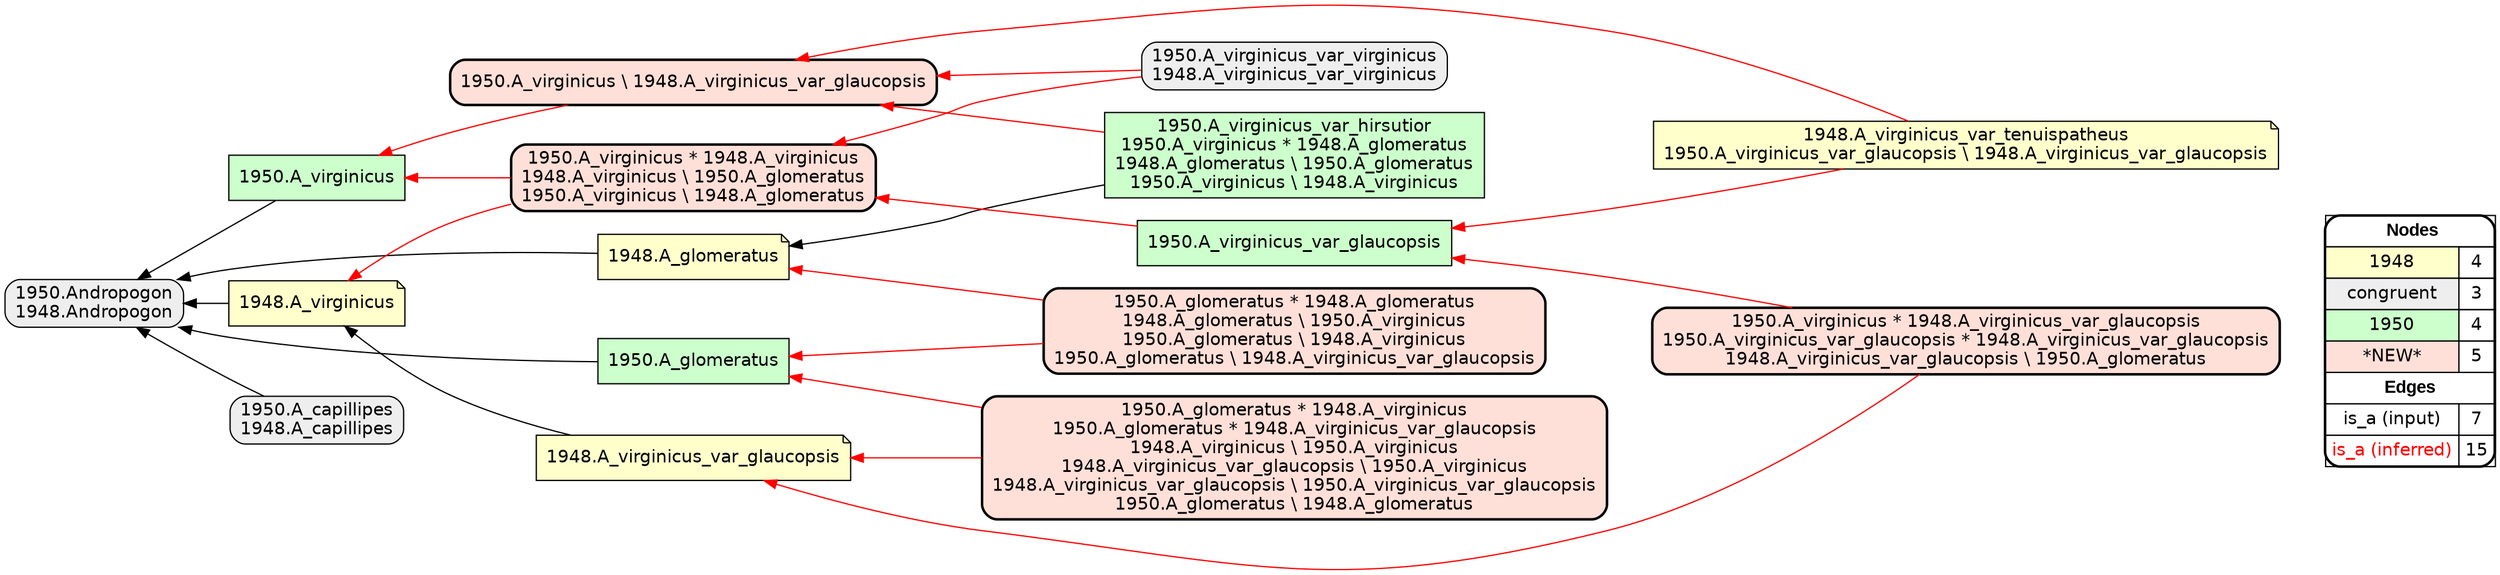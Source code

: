 digraph{
rankdir=RL
node[shape=note style=filled fillcolor="#FFFFCC" fontname="helvetica"] 
"1948.A_virginicus"
"1948.A_glomeratus"
"1948.A_virginicus_var_tenuispatheus\n1950.A_virginicus_var_glaucopsis \\ 1948.A_virginicus_var_glaucopsis"
"1948.A_virginicus_var_glaucopsis"
node[shape=box style="filled,rounded" fillcolor="#EEEEEE" fontname="helvetica"] 
"1950.Andropogon\n1948.Andropogon"
"1950.A_capillipes\n1948.A_capillipes"
"1950.A_virginicus_var_virginicus\n1948.A_virginicus_var_virginicus"
node[shape=box style=filled fillcolor="#CCFFCC" fontname="helvetica"] 
"1950.A_virginicus_var_hirsutior\n1950.A_virginicus * 1948.A_glomeratus\n1948.A_glomeratus \\ 1950.A_glomeratus\n1950.A_virginicus \\ 1948.A_virginicus"
"1950.A_virginicus"
"1950.A_virginicus_var_glaucopsis"
"1950.A_glomeratus"
node[shape=box style="filled,rounded,bold" fillcolor="#FFE0D8" fontname="helvetica"] 
"1950.A_virginicus * 1948.A_virginicus_var_glaucopsis\n1950.A_virginicus_var_glaucopsis * 1948.A_virginicus_var_glaucopsis\n1948.A_virginicus_var_glaucopsis \\ 1950.A_glomeratus"
"1950.A_virginicus \\ 1948.A_virginicus_var_glaucopsis"
"1950.A_glomeratus * 1948.A_glomeratus\n1948.A_glomeratus \\ 1950.A_virginicus\n1950.A_glomeratus \\ 1948.A_virginicus\n1950.A_glomeratus \\ 1948.A_virginicus_var_glaucopsis"
"1950.A_glomeratus * 1948.A_virginicus\n1950.A_glomeratus * 1948.A_virginicus_var_glaucopsis\n1948.A_virginicus \\ 1950.A_virginicus\n1948.A_virginicus_var_glaucopsis \\ 1950.A_virginicus\n1948.A_virginicus_var_glaucopsis \\ 1950.A_virginicus_var_glaucopsis\n1950.A_glomeratus \\ 1948.A_glomeratus"
"1950.A_virginicus * 1948.A_virginicus\n1948.A_virginicus \\ 1950.A_glomeratus\n1950.A_virginicus \\ 1948.A_glomeratus"
edge[arrowhead=normal style=dotted color="#000000" constraint=true penwidth=1]
edge[arrowhead=normal style=solid color="#000000" constraint=true penwidth=1]
"1948.A_virginicus" -> "1950.Andropogon\n1948.Andropogon"
"1948.A_glomeratus" -> "1950.Andropogon\n1948.Andropogon"
"1950.A_glomeratus" -> "1950.Andropogon\n1948.Andropogon"
"1950.A_capillipes\n1948.A_capillipes" -> "1950.Andropogon\n1948.Andropogon"
"1950.A_virginicus" -> "1950.Andropogon\n1948.Andropogon"
"1948.A_virginicus_var_glaucopsis" -> "1948.A_virginicus"
"1950.A_virginicus_var_hirsutior\n1950.A_virginicus * 1948.A_glomeratus\n1948.A_glomeratus \\ 1950.A_glomeratus\n1950.A_virginicus \\ 1948.A_virginicus" -> "1948.A_glomeratus"
edge[arrowhead=normal style=solid color="#FF0000" constraint=true penwidth=1]
"1950.A_virginicus * 1948.A_virginicus\n1948.A_virginicus \\ 1950.A_glomeratus\n1950.A_virginicus \\ 1948.A_glomeratus" -> "1948.A_virginicus"
"1950.A_virginicus * 1948.A_virginicus_var_glaucopsis\n1950.A_virginicus_var_glaucopsis * 1948.A_virginicus_var_glaucopsis\n1948.A_virginicus_var_glaucopsis \\ 1950.A_glomeratus" -> "1948.A_virginicus_var_glaucopsis"
"1950.A_glomeratus * 1948.A_virginicus\n1950.A_glomeratus * 1948.A_virginicus_var_glaucopsis\n1948.A_virginicus \\ 1950.A_virginicus\n1948.A_virginicus_var_glaucopsis \\ 1950.A_virginicus\n1948.A_virginicus_var_glaucopsis \\ 1950.A_virginicus_var_glaucopsis\n1950.A_glomeratus \\ 1948.A_glomeratus" -> "1950.A_glomeratus"
"1950.A_virginicus * 1948.A_virginicus\n1948.A_virginicus \\ 1950.A_glomeratus\n1950.A_virginicus \\ 1948.A_glomeratus" -> "1950.A_virginicus"
"1950.A_virginicus_var_hirsutior\n1950.A_virginicus * 1948.A_glomeratus\n1948.A_glomeratus \\ 1950.A_glomeratus\n1950.A_virginicus \\ 1948.A_virginicus" -> "1950.A_virginicus \\ 1948.A_virginicus_var_glaucopsis"
"1950.A_virginicus_var_virginicus\n1948.A_virginicus_var_virginicus" -> "1950.A_virginicus * 1948.A_virginicus\n1948.A_virginicus \\ 1950.A_glomeratus\n1950.A_virginicus \\ 1948.A_glomeratus"
"1948.A_virginicus_var_tenuispatheus\n1950.A_virginicus_var_glaucopsis \\ 1948.A_virginicus_var_glaucopsis" -> "1950.A_virginicus_var_glaucopsis"
"1950.A_virginicus \\ 1948.A_virginicus_var_glaucopsis" -> "1950.A_virginicus"
"1950.A_glomeratus * 1948.A_virginicus\n1950.A_glomeratus * 1948.A_virginicus_var_glaucopsis\n1948.A_virginicus \\ 1950.A_virginicus\n1948.A_virginicus_var_glaucopsis \\ 1950.A_virginicus\n1948.A_virginicus_var_glaucopsis \\ 1950.A_virginicus_var_glaucopsis\n1950.A_glomeratus \\ 1948.A_glomeratus" -> "1948.A_virginicus_var_glaucopsis"
"1950.A_virginicus_var_glaucopsis" -> "1950.A_virginicus * 1948.A_virginicus\n1948.A_virginicus \\ 1950.A_glomeratus\n1950.A_virginicus \\ 1948.A_glomeratus"
"1950.A_glomeratus * 1948.A_glomeratus\n1948.A_glomeratus \\ 1950.A_virginicus\n1950.A_glomeratus \\ 1948.A_virginicus\n1950.A_glomeratus \\ 1948.A_virginicus_var_glaucopsis" -> "1950.A_glomeratus"
"1948.A_virginicus_var_tenuispatheus\n1950.A_virginicus_var_glaucopsis \\ 1948.A_virginicus_var_glaucopsis" -> "1950.A_virginicus \\ 1948.A_virginicus_var_glaucopsis"
"1950.A_virginicus_var_virginicus\n1948.A_virginicus_var_virginicus" -> "1950.A_virginicus \\ 1948.A_virginicus_var_glaucopsis"
"1950.A_glomeratus * 1948.A_glomeratus\n1948.A_glomeratus \\ 1950.A_virginicus\n1950.A_glomeratus \\ 1948.A_virginicus\n1950.A_glomeratus \\ 1948.A_virginicus_var_glaucopsis" -> "1948.A_glomeratus"
"1950.A_virginicus * 1948.A_virginicus_var_glaucopsis\n1950.A_virginicus_var_glaucopsis * 1948.A_virginicus_var_glaucopsis\n1948.A_virginicus_var_glaucopsis \\ 1950.A_glomeratus" -> "1950.A_virginicus_var_glaucopsis"
node[shape=box] 
{rank=source Legend [fillcolor= white margin=0 label=< 
 <TABLE BORDER="0" CELLBORDER="1" CELLSPACING="0" CELLPADDING="4"> 
<TR> <TD COLSPAN="2"><font face="Arial Black"> Nodes</font></TD> </TR> 
<TR> 
 <TD bgcolor="#FFFFCC" fontname="helvetica">1948</TD> 
 <TD>4</TD> 
 </TR> 
<TR> 
 <TD bgcolor="#EEEEEE" fontname="helvetica">congruent</TD> 
 <TD>3</TD> 
 </TR> 
<TR> 
 <TD bgcolor="#CCFFCC" fontname="helvetica">1950</TD> 
 <TD>4</TD> 
 </TR> 
<TR> 
 <TD bgcolor="#FFE0D8" fontname="helvetica">*NEW*</TD> 
 <TD>5</TD> 
 </TR> 
<TR> <TD COLSPAN="2"><font face = "Arial Black"> Edges </font></TD> </TR> 
<TR> 
 <TD><font color ="#000000">is_a (input)</font></TD><TD>7</TD>
</TR>
<TR> 
 <TD><font color ="#FF0000">is_a (inferred)</font></TD><TD>15</TD>
</TR>
</TABLE> 
 >] } 
}